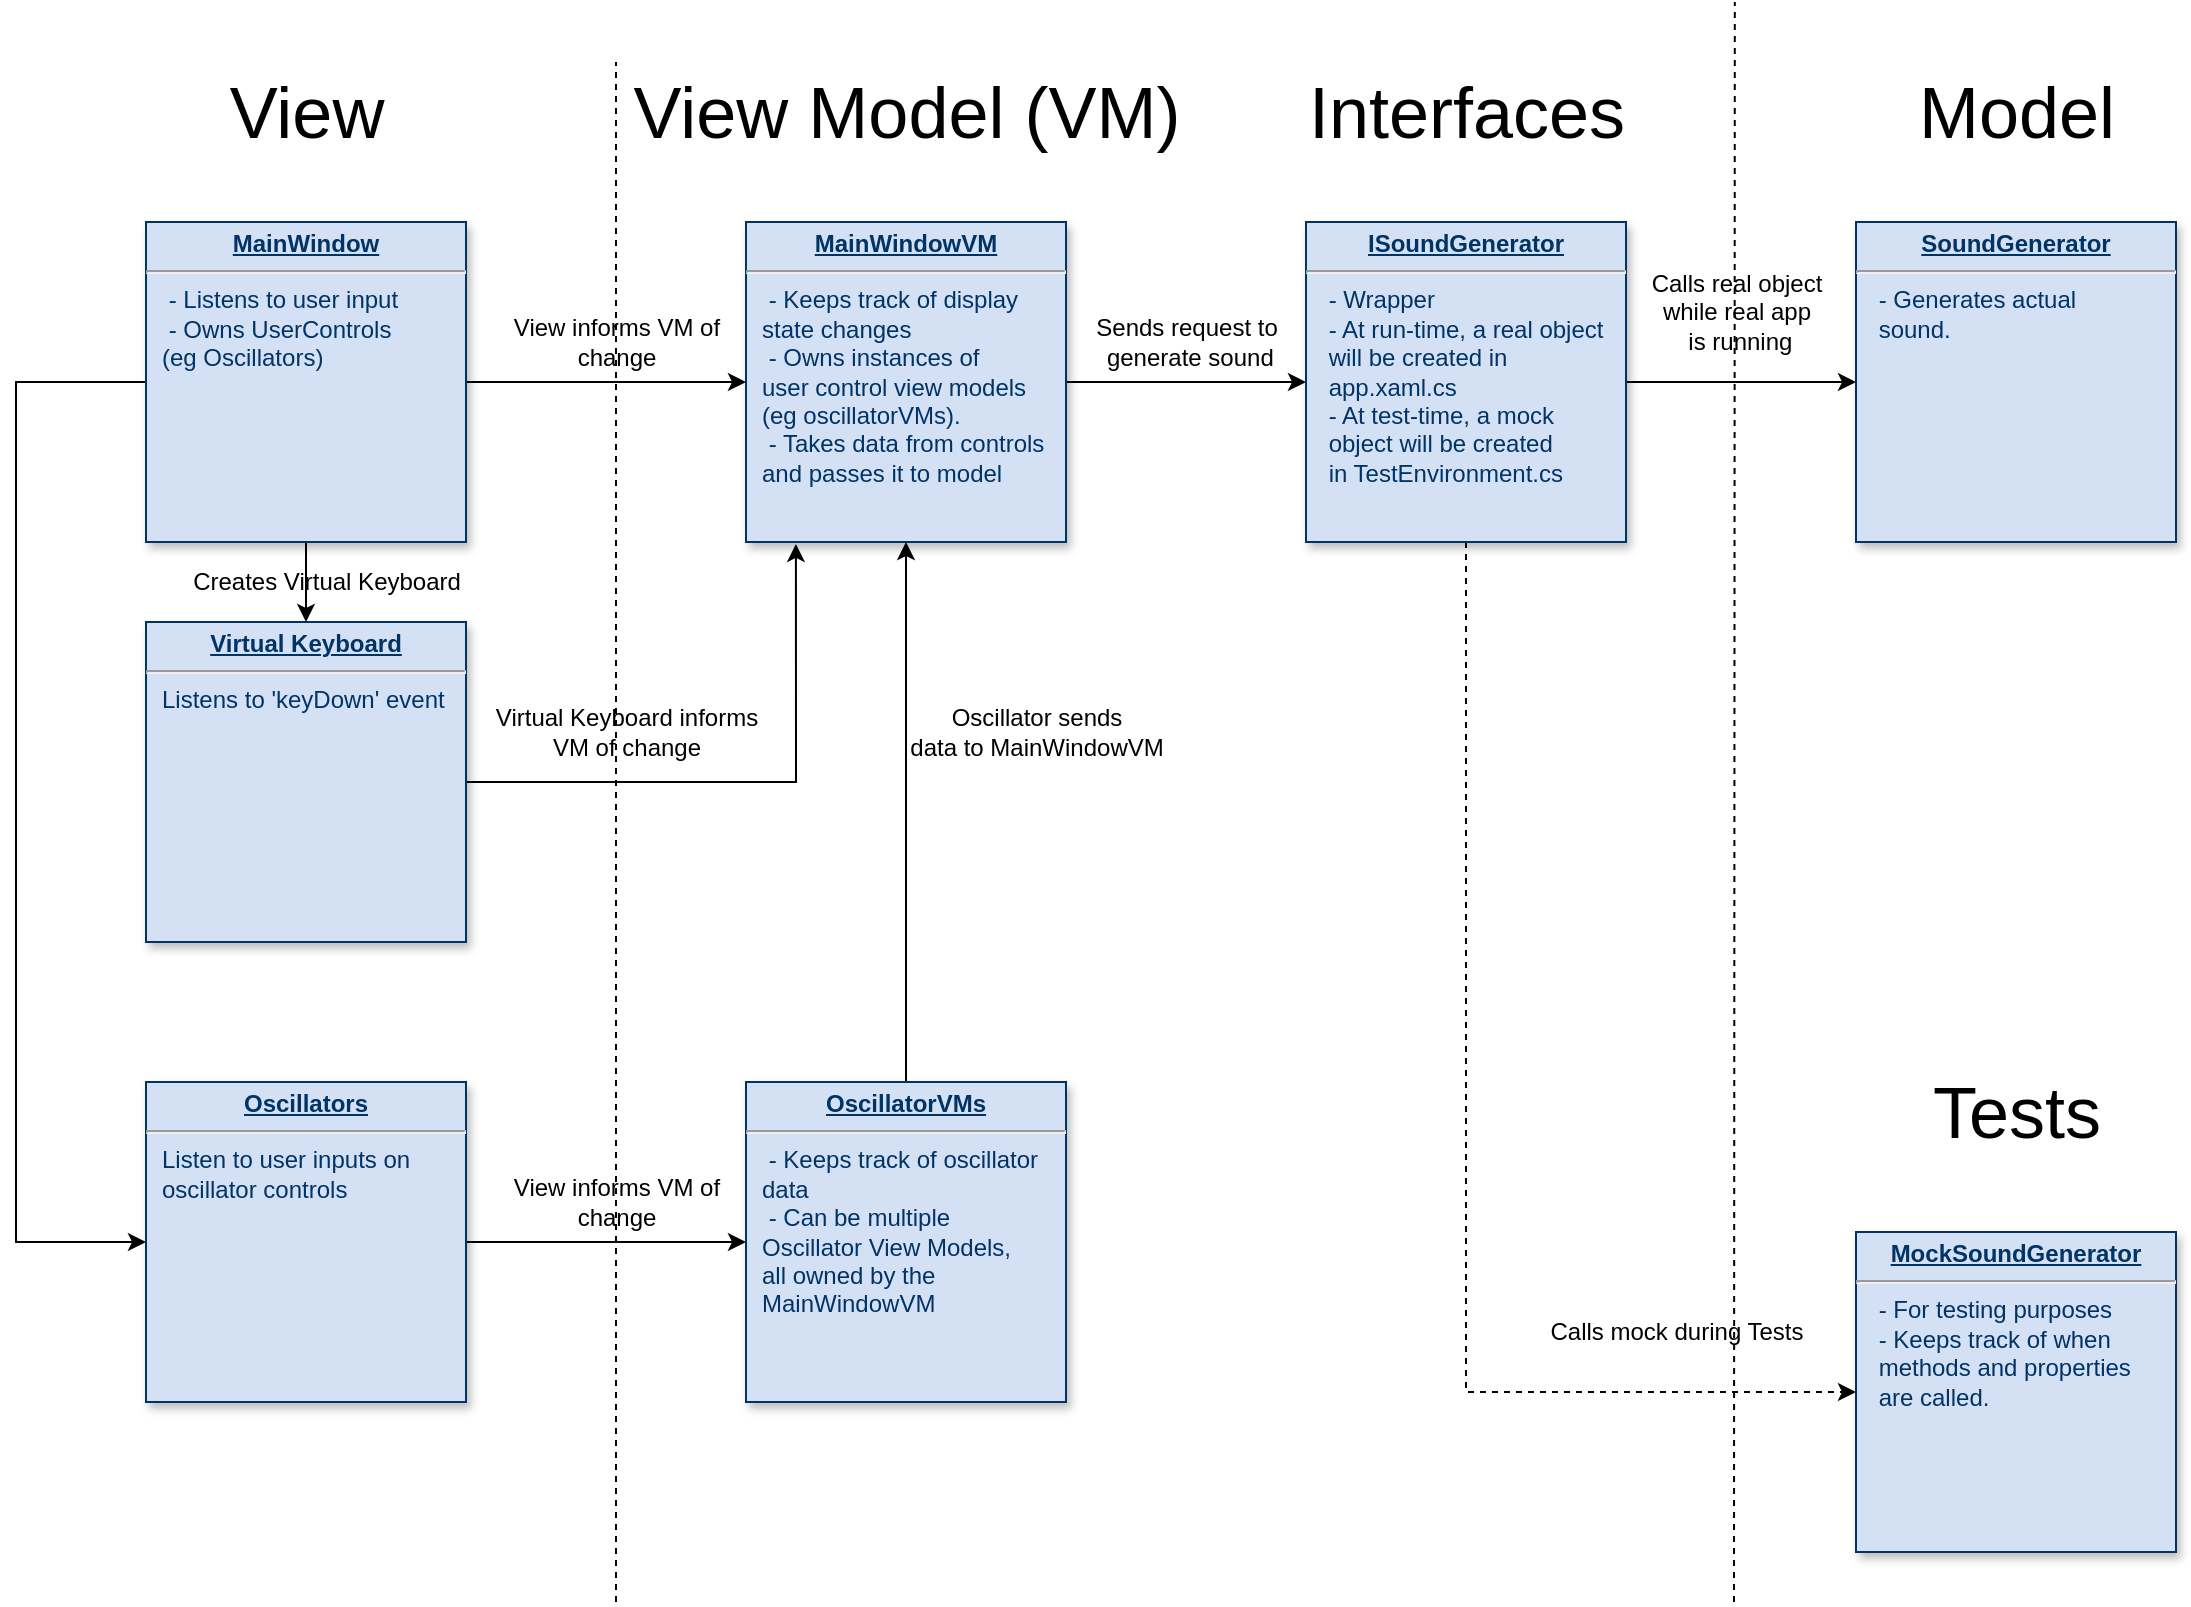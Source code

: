 <mxfile version="12.6.1" type="device"><diagram name="Page-1" id="efa7a0a1-bf9b-a30e-e6df-94a7791c09e9"><mxGraphModel dx="1422" dy="713" grid="1" gridSize="10" guides="1" tooltips="1" connect="1" arrows="1" fold="1" page="1" pageScale="1" pageWidth="1169" pageHeight="827" background="#ffffff" math="0" shadow="0"><root><mxCell id="0"/><mxCell id="1" parent="0"/><mxCell id="FBK1l0NgrY90HfR1ys25-131" style="edgeStyle=orthogonalEdgeStyle;rounded=0;orthogonalLoop=1;jettySize=auto;html=1;exitX=1;exitY=0.5;exitDx=0;exitDy=0;entryX=0;entryY=0.5;entryDx=0;entryDy=0;" parent="1" source="21" target="FBK1l0NgrY90HfR1ys25-129" edge="1"><mxGeometry relative="1" as="geometry"/></mxCell><mxCell id="21" value="&lt;p style=&quot;margin: 0px ; margin-top: 4px ; text-align: center ; text-decoration: underline&quot;&gt;&lt;strong&gt;MainWindowVM&lt;/strong&gt;&lt;/p&gt;&lt;hr&gt;&lt;p style=&quot;margin: 0px ; margin-left: 8px&quot;&gt;&amp;nbsp;- Keeps track of display&lt;/p&gt;&lt;p style=&quot;margin: 0px ; margin-left: 8px&quot;&gt;state changes&lt;/p&gt;&lt;p style=&quot;margin: 0px 0px 0px 8px&quot;&gt;&amp;nbsp;- Owns instances of&lt;/p&gt;&lt;p style=&quot;margin: 0px 0px 0px 8px&quot;&gt;user control view models&lt;/p&gt;&lt;p style=&quot;margin: 0px 0px 0px 8px&quot;&gt;(eg oscillatorVMs).&lt;/p&gt;&lt;p style=&quot;margin: 0px 0px 0px 8px&quot;&gt;&amp;nbsp;- Takes data from controls&lt;/p&gt;&lt;p style=&quot;margin: 0px 0px 0px 8px&quot;&gt;and passes it&lt;span&gt;&amp;nbsp;to model&lt;/span&gt;&lt;/p&gt;" style="verticalAlign=top;align=left;overflow=fill;fontSize=12;fontFamily=Helvetica;html=1;strokeColor=#003366;shadow=1;fillColor=#D4E1F5;fontColor=#003366" parent="1" vertex="1"><mxGeometry x="415" y="120.0" width="160" height="160" as="geometry"/></mxCell><mxCell id="FBK1l0NgrY90HfR1ys25-122" style="edgeStyle=orthogonalEdgeStyle;rounded=0;orthogonalLoop=1;jettySize=auto;html=1;exitX=0.5;exitY=1;exitDx=0;exitDy=0;entryX=0.5;entryY=0;entryDx=0;entryDy=0;" parent="1" source="25" target="FBK1l0NgrY90HfR1ys25-120" edge="1"><mxGeometry relative="1" as="geometry"/></mxCell><mxCell id="FBK1l0NgrY90HfR1ys25-124" style="edgeStyle=orthogonalEdgeStyle;rounded=0;orthogonalLoop=1;jettySize=auto;html=1;exitX=1;exitY=0.5;exitDx=0;exitDy=0;entryX=0;entryY=0.5;entryDx=0;entryDy=0;" parent="1" source="25" target="21" edge="1"><mxGeometry relative="1" as="geometry"/></mxCell><mxCell id="Isgg9t_msdBfLiPeHjvg-32" style="edgeStyle=orthogonalEdgeStyle;rounded=0;orthogonalLoop=1;jettySize=auto;html=1;exitX=0;exitY=0.5;exitDx=0;exitDy=0;entryX=0;entryY=0.5;entryDx=0;entryDy=0;" edge="1" parent="1" source="25" target="Isgg9t_msdBfLiPeHjvg-26"><mxGeometry relative="1" as="geometry"><Array as="points"><mxPoint x="50" y="200"/><mxPoint x="50" y="630"/></Array></mxGeometry></mxCell><mxCell id="25" value="&lt;p style=&quot;margin: 0px ; margin-top: 4px ; text-align: center ; text-decoration: underline&quot;&gt;&lt;strong&gt;MainWindow&lt;/strong&gt;&lt;/p&gt;&lt;hr&gt;&lt;p style=&quot;margin: 0px ; margin-left: 8px&quot;&gt;&amp;nbsp;- Listens to user input&lt;/p&gt;&lt;p style=&quot;margin: 0px ; margin-left: 8px&quot;&gt;&amp;nbsp;- Owns UserControls&lt;/p&gt;&lt;p style=&quot;margin: 0px ; margin-left: 8px&quot;&gt;(eg Oscillators)&lt;/p&gt;" style="verticalAlign=top;align=left;overflow=fill;fontSize=12;fontFamily=Helvetica;html=1;strokeColor=#003366;shadow=1;fillColor=#D4E1F5;fontColor=#003366" parent="1" vertex="1"><mxGeometry x="115.0" y="120.0" width="160" height="160" as="geometry"/></mxCell><mxCell id="FBK1l0NgrY90HfR1ys25-114" value="&lt;font style=&quot;font-size: 36px&quot;&gt;View&lt;/font&gt;" style="text;html=1;align=center;verticalAlign=middle;resizable=0;points=[];autosize=1;" parent="1" vertex="1"><mxGeometry x="150" y="50" width="90" height="30" as="geometry"/></mxCell><mxCell id="FBK1l0NgrY90HfR1ys25-117" value="&lt;font style=&quot;font-size: 36px&quot;&gt;View Model (VM)&lt;br&gt;&lt;/font&gt;" style="text;html=1;align=center;verticalAlign=middle;resizable=0;points=[];autosize=1;" parent="1" vertex="1"><mxGeometry x="350" y="50" width="290" height="30" as="geometry"/></mxCell><mxCell id="FBK1l0NgrY90HfR1ys25-118" value="&lt;font style=&quot;font-size: 36px&quot;&gt;Model&lt;/font&gt;" style="text;html=1;align=center;verticalAlign=middle;resizable=0;points=[];autosize=1;" parent="1" vertex="1"><mxGeometry x="995" y="50" width="110" height="30" as="geometry"/></mxCell><mxCell id="FBK1l0NgrY90HfR1ys25-119" value="&lt;p style=&quot;margin: 0px ; margin-top: 4px ; text-align: center ; text-decoration: underline&quot;&gt;&lt;strong&gt;SoundGenerator&lt;/strong&gt;&lt;/p&gt;&lt;hr&gt;&lt;p style=&quot;margin: 0px ; margin-left: 8px&quot;&gt;&amp;nbsp;- Generates actual&lt;/p&gt;&lt;p style=&quot;margin: 0px ; margin-left: 8px&quot;&gt;&amp;nbsp;sound.&lt;/p&gt;&lt;p style=&quot;margin: 0px ; margin-left: 8px&quot;&gt;&lt;br&gt;&lt;/p&gt;" style="verticalAlign=top;align=left;overflow=fill;fontSize=12;fontFamily=Helvetica;html=1;strokeColor=#003366;shadow=1;fillColor=#D4E1F5;fontColor=#003366" parent="1" vertex="1"><mxGeometry x="970" y="120.0" width="160" height="160" as="geometry"/></mxCell><mxCell id="Isgg9t_msdBfLiPeHjvg-28" style="edgeStyle=orthogonalEdgeStyle;rounded=0;orthogonalLoop=1;jettySize=auto;html=1;exitX=1;exitY=0.5;exitDx=0;exitDy=0;entryX=0.156;entryY=1.006;entryDx=0;entryDy=0;entryPerimeter=0;" edge="1" parent="1" source="FBK1l0NgrY90HfR1ys25-120" target="21"><mxGeometry relative="1" as="geometry"/></mxCell><mxCell id="FBK1l0NgrY90HfR1ys25-120" value="&lt;p style=&quot;margin: 0px ; margin-top: 4px ; text-align: center ; text-decoration: underline&quot;&gt;&lt;strong&gt;Virtual Keyboard&lt;/strong&gt;&lt;/p&gt;&lt;hr&gt;&lt;p style=&quot;margin: 0px ; margin-left: 8px&quot;&gt;Listens to 'keyDown' event&lt;/p&gt;" style="verticalAlign=top;align=left;overflow=fill;fontSize=12;fontFamily=Helvetica;html=1;strokeColor=#003366;shadow=1;fillColor=#D4E1F5;fontColor=#003366" parent="1" vertex="1"><mxGeometry x="115.0" y="320.0" width="160" height="160" as="geometry"/></mxCell><mxCell id="FBK1l0NgrY90HfR1ys25-121" style="edgeStyle=orthogonalEdgeStyle;rounded=0;orthogonalLoop=1;jettySize=auto;html=1;exitX=0.5;exitY=1;exitDx=0;exitDy=0;" parent="1" source="FBK1l0NgrY90HfR1ys25-120" target="FBK1l0NgrY90HfR1ys25-120" edge="1"><mxGeometry relative="1" as="geometry"/></mxCell><mxCell id="FBK1l0NgrY90HfR1ys25-125" value="View informs VM of&lt;br&gt;change" style="text;html=1;align=center;verticalAlign=middle;resizable=0;points=[];autosize=1;" parent="1" vertex="1"><mxGeometry x="290" y="165" width="120" height="30" as="geometry"/></mxCell><mxCell id="FBK1l0NgrY90HfR1ys25-128" value="&lt;font style=&quot;font-size: 36px&quot;&gt;Interfaces&lt;br&gt;&lt;/font&gt;" style="text;html=1;align=center;verticalAlign=middle;resizable=0;points=[];autosize=1;" parent="1" vertex="1"><mxGeometry x="690" y="50" width="170" height="30" as="geometry"/></mxCell><mxCell id="FBK1l0NgrY90HfR1ys25-132" style="edgeStyle=orthogonalEdgeStyle;rounded=0;orthogonalLoop=1;jettySize=auto;html=1;exitX=1;exitY=0.5;exitDx=0;exitDy=0;entryX=0;entryY=0.5;entryDx=0;entryDy=0;" parent="1" source="FBK1l0NgrY90HfR1ys25-129" target="FBK1l0NgrY90HfR1ys25-119" edge="1"><mxGeometry relative="1" as="geometry"/></mxCell><mxCell id="FBK1l0NgrY90HfR1ys25-133" style="edgeStyle=orthogonalEdgeStyle;rounded=0;orthogonalLoop=1;jettySize=auto;html=1;exitX=0.5;exitY=1;exitDx=0;exitDy=0;entryX=0;entryY=0.5;entryDx=0;entryDy=0;dashed=1;" parent="1" source="FBK1l0NgrY90HfR1ys25-129" target="FBK1l0NgrY90HfR1ys25-130" edge="1"><mxGeometry relative="1" as="geometry"/></mxCell><mxCell id="FBK1l0NgrY90HfR1ys25-129" value="&lt;p style=&quot;margin: 0px ; margin-top: 4px ; text-align: center ; text-decoration: underline&quot;&gt;&lt;strong&gt;ISoundGenerator&lt;/strong&gt;&lt;/p&gt;&lt;hr&gt;&lt;p style=&quot;margin: 0px ; margin-left: 8px&quot;&gt;&amp;nbsp;- Wrapper&lt;/p&gt;&lt;p style=&quot;margin: 0px ; margin-left: 8px&quot;&gt;&amp;nbsp;- At run-time, a real object&lt;/p&gt;&lt;p style=&quot;margin: 0px ; margin-left: 8px&quot;&gt;&amp;nbsp;will be created in&amp;nbsp;&lt;/p&gt;&lt;p style=&quot;margin: 0px ; margin-left: 8px&quot;&gt;&amp;nbsp;app.xaml.cs&lt;/p&gt;&lt;p style=&quot;margin: 0px ; margin-left: 8px&quot;&gt;&amp;nbsp;- At test-time, a mock&lt;/p&gt;&lt;p style=&quot;margin: 0px ; margin-left: 8px&quot;&gt;&amp;nbsp;object will be created&lt;/p&gt;&lt;p style=&quot;margin: 0px ; margin-left: 8px&quot;&gt;&amp;nbsp;in TestEnvironment.cs&lt;/p&gt;" style="verticalAlign=top;align=left;overflow=fill;fontSize=12;fontFamily=Helvetica;html=1;strokeColor=#003366;shadow=1;fillColor=#D4E1F5;fontColor=#003366" parent="1" vertex="1"><mxGeometry x="695" y="120.0" width="160" height="160" as="geometry"/></mxCell><mxCell id="FBK1l0NgrY90HfR1ys25-130" value="&lt;p style=&quot;margin: 0px ; margin-top: 4px ; text-align: center ; text-decoration: underline&quot;&gt;&lt;strong&gt;MockSoundGenerator&lt;/strong&gt;&lt;/p&gt;&lt;hr&gt;&lt;p style=&quot;margin: 0px ; margin-left: 8px&quot;&gt;&amp;nbsp;- For testing purposes&lt;/p&gt;&lt;p style=&quot;margin: 0px ; margin-left: 8px&quot;&gt;&amp;nbsp;- Keeps track of when&lt;/p&gt;&lt;p style=&quot;margin: 0px ; margin-left: 8px&quot;&gt;&amp;nbsp;methods and properties&lt;/p&gt;&lt;p style=&quot;margin: 0px ; margin-left: 8px&quot;&gt;&amp;nbsp;are called.&lt;/p&gt;" style="verticalAlign=top;align=left;overflow=fill;fontSize=12;fontFamily=Helvetica;html=1;strokeColor=#003366;shadow=1;fillColor=#D4E1F5;fontColor=#003366" parent="1" vertex="1"><mxGeometry x="970" y="625.0" width="160" height="160" as="geometry"/></mxCell><mxCell id="FBK1l0NgrY90HfR1ys25-134" value="Calls mock during Tests" style="text;html=1;align=center;verticalAlign=middle;resizable=0;points=[];autosize=1;" parent="1" vertex="1"><mxGeometry x="810" y="665" width="140" height="20" as="geometry"/></mxCell><mxCell id="FBK1l0NgrY90HfR1ys25-135" value="Calls real object&lt;br&gt;while real app&lt;br&gt;&amp;nbsp;is running" style="text;html=1;align=center;verticalAlign=middle;resizable=0;points=[];autosize=1;" parent="1" vertex="1"><mxGeometry x="860" y="140" width="100" height="50" as="geometry"/></mxCell><mxCell id="FBK1l0NgrY90HfR1ys25-136" value="" style="endArrow=none;dashed=1;html=1;" parent="1" edge="1"><mxGeometry width="50" height="50" relative="1" as="geometry"><mxPoint x="350" y="810" as="sourcePoint"/><mxPoint x="350" y="40" as="targetPoint"/></mxGeometry></mxCell><mxCell id="FBK1l0NgrY90HfR1ys25-140" value="" style="endArrow=none;dashed=1;html=1;" parent="1" edge="1"><mxGeometry width="50" height="50" relative="1" as="geometry"><mxPoint x="909" y="810" as="sourcePoint"/><mxPoint x="909.41" y="10" as="targetPoint"/></mxGeometry></mxCell><mxCell id="FBK1l0NgrY90HfR1ys25-142" value="&lt;font style=&quot;font-size: 36px&quot;&gt;Tests&lt;/font&gt;" style="text;html=1;align=center;verticalAlign=middle;resizable=0;points=[];autosize=1;" parent="1" vertex="1"><mxGeometry x="1000" y="550" width="100" height="30" as="geometry"/></mxCell><mxCell id="Isgg9t_msdBfLiPeHjvg-25" value="Creates Virtual Keyboard" style="text;html=1;align=center;verticalAlign=middle;resizable=0;points=[];autosize=1;" vertex="1" parent="1"><mxGeometry x="130" y="290" width="150" height="20" as="geometry"/></mxCell><mxCell id="Isgg9t_msdBfLiPeHjvg-29" style="edgeStyle=orthogonalEdgeStyle;rounded=0;orthogonalLoop=1;jettySize=auto;html=1;exitX=1;exitY=0.5;exitDx=0;exitDy=0;entryX=0;entryY=0.5;entryDx=0;entryDy=0;" edge="1" parent="1" source="Isgg9t_msdBfLiPeHjvg-26" target="Isgg9t_msdBfLiPeHjvg-27"><mxGeometry relative="1" as="geometry"/></mxCell><mxCell id="Isgg9t_msdBfLiPeHjvg-26" value="&lt;p style=&quot;margin: 0px ; margin-top: 4px ; text-align: center ; text-decoration: underline&quot;&gt;&lt;strong&gt;Oscillators&lt;/strong&gt;&lt;/p&gt;&lt;hr&gt;&lt;p style=&quot;margin: 0px ; margin-left: 8px&quot;&gt;Listen to user inputs on&lt;/p&gt;&lt;p style=&quot;margin: 0px ; margin-left: 8px&quot;&gt;oscillator controls&lt;/p&gt;" style="verticalAlign=top;align=left;overflow=fill;fontSize=12;fontFamily=Helvetica;html=1;strokeColor=#003366;shadow=1;fillColor=#D4E1F5;fontColor=#003366" vertex="1" parent="1"><mxGeometry x="115.0" y="550.0" width="160" height="160" as="geometry"/></mxCell><mxCell id="Isgg9t_msdBfLiPeHjvg-39" style="edgeStyle=orthogonalEdgeStyle;rounded=0;orthogonalLoop=1;jettySize=auto;html=1;exitX=0.5;exitY=0;exitDx=0;exitDy=0;entryX=0.5;entryY=1;entryDx=0;entryDy=0;" edge="1" parent="1" source="Isgg9t_msdBfLiPeHjvg-27" target="21"><mxGeometry relative="1" as="geometry"/></mxCell><mxCell id="Isgg9t_msdBfLiPeHjvg-27" value="&lt;p style=&quot;margin: 0px ; margin-top: 4px ; text-align: center ; text-decoration: underline&quot;&gt;&lt;strong&gt;OscillatorVMs&lt;/strong&gt;&lt;/p&gt;&lt;hr&gt;&lt;p style=&quot;margin: 0px ; margin-left: 8px&quot;&gt;&amp;nbsp;- Keeps track of oscillator&lt;/p&gt;&lt;p style=&quot;margin: 0px ; margin-left: 8px&quot;&gt;data&lt;/p&gt;&lt;p style=&quot;margin: 0px ; margin-left: 8px&quot;&gt;&amp;nbsp;- Can be multiple&lt;/p&gt;&lt;p style=&quot;margin: 0px ; margin-left: 8px&quot;&gt;Oscillator View Models,&lt;/p&gt;&lt;p style=&quot;margin: 0px ; margin-left: 8px&quot;&gt;all owned by the&lt;/p&gt;&lt;p style=&quot;margin: 0px ; margin-left: 8px&quot;&gt;MainWindowVM&lt;/p&gt;" style="verticalAlign=top;align=left;overflow=fill;fontSize=12;fontFamily=Helvetica;html=1;strokeColor=#003366;shadow=1;fillColor=#D4E1F5;fontColor=#003366" vertex="1" parent="1"><mxGeometry x="415.0" y="550.0" width="160" height="160" as="geometry"/></mxCell><mxCell id="Isgg9t_msdBfLiPeHjvg-34" value="View informs VM of&lt;br&gt;change" style="text;html=1;align=center;verticalAlign=middle;resizable=0;points=[];autosize=1;" vertex="1" parent="1"><mxGeometry x="290" y="595" width="120" height="30" as="geometry"/></mxCell><mxCell id="Isgg9t_msdBfLiPeHjvg-36" value="Oscillator sends&lt;br&gt;data to MainWindowVM" style="text;html=1;align=center;verticalAlign=middle;resizable=0;points=[];autosize=1;" vertex="1" parent="1"><mxGeometry x="490" y="360" width="140" height="30" as="geometry"/></mxCell><mxCell id="Isgg9t_msdBfLiPeHjvg-37" value="Sends request to&lt;br&gt;&amp;nbsp;generate sound" style="text;html=1;align=center;verticalAlign=middle;resizable=0;points=[];autosize=1;" vertex="1" parent="1"><mxGeometry x="580" y="165" width="110" height="30" as="geometry"/></mxCell><mxCell id="Isgg9t_msdBfLiPeHjvg-38" value="Virtual Keyboard informs&lt;br&gt;VM of change" style="text;html=1;align=center;verticalAlign=middle;resizable=0;points=[];autosize=1;" vertex="1" parent="1"><mxGeometry x="280" y="360" width="150" height="30" as="geometry"/></mxCell></root></mxGraphModel></diagram></mxfile>